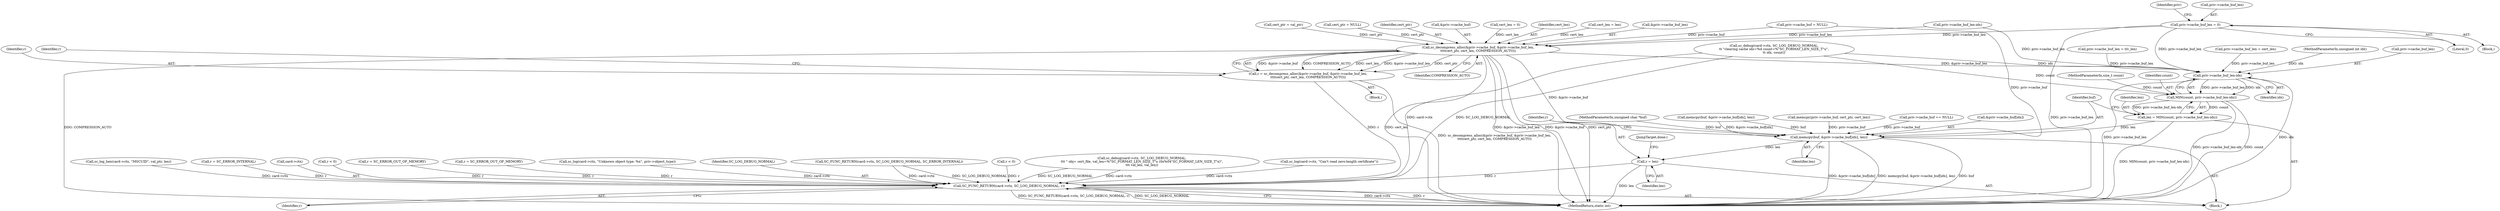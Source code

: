digraph "0_OpenSC_8fe377e93b4b56060e5bbfb6f3142ceaeca744fa_3@pointer" {
"1000223" [label="(Call,priv->cache_buf_len = 0)"];
"1000514" [label="(Call,sc_decompress_alloc(&priv->cache_buf, &priv->cache_buf_len,\n\t\t\t\tcert_ptr, cert_len, COMPRESSION_AUTO))"];
"1000512" [label="(Call,r = sc_decompress_alloc(&priv->cache_buf, &priv->cache_buf_len,\n\t\t\t\tcert_ptr, cert_len, COMPRESSION_AUTO))"];
"1000621" [label="(Call,SC_FUNC_RETURN(card->ctx, SC_LOG_DEBUG_NORMAL, r))"];
"1000595" [label="(Call,priv->cache_buf_len-idx)"];
"1000593" [label="(Call,MIN(count, priv->cache_buf_len-idx))"];
"1000591" [label="(Call,len = MIN(count, priv->cache_buf_len-idx))"];
"1000600" [label="(Call,memcpy(buf, &priv->cache_buf[idx], len))"];
"1000609" [label="(Call,r = len)"];
"1000611" [label="(Identifier,len)"];
"1000234" [label="(Call,SC_FUNC_RETURN(card->ctx, SC_LOG_DEBUG_NORMAL, SC_ERROR_INTERNAL))"];
"1000488" [label="(Call,sc_log_hex(card->ctx, \"MSCUID\", val_ptr, len))"];
"1000601" [label="(Identifier,buf)"];
"1000582" [label="(Call,r = SC_ERROR_INTERNAL)"];
"1000622" [label="(Call,card->ctx)"];
"1000112" [label="(MethodParameterIn,unsigned char *buf)"];
"1000621" [label="(Call,SC_FUNC_RETURN(card->ctx, SC_LOG_DEBUG_NORMAL, r))"];
"1000512" [label="(Call,r = sc_decompress_alloc(&priv->cache_buf, &priv->cache_buf_len,\n\t\t\t\tcert_ptr, cert_len, COMPRESSION_AUTO))"];
"1000574" [label="(Call,sc_log(card->ctx, \"Unknown object type: %x\", priv->object_type))"];
"1000627" [label="(MethodReturn,static int)"];
"1000459" [label="(Call,cert_len = len)"];
"1000552" [label="(Call,priv->cache_buf_len = cert_len)"];
"1000519" [label="(Call,&priv->cache_buf_len)"];
"1000524" [label="(Identifier,cert_len)"];
"1000218" [label="(Call,priv->cache_buf = NULL)"];
"1000186" [label="(Call,memcpy(buf, &priv->cache_buf[idx], len))"];
"1000113" [label="(MethodParameterIn,size_t count)"];
"1000599" [label="(Identifier,idx)"];
"1000181" [label="(Call,priv->cache_buf_len-idx)"];
"1000223" [label="(Call,priv->cache_buf_len = 0)"];
"1000231" [label="(Identifier,priv)"];
"1000115" [label="(Block,)"];
"1000557" [label="(Call,memcpy(priv->cache_buf, cert_ptr, cert_len))"];
"1000462" [label="(Call,cert_ptr = val_ptr)"];
"1000591" [label="(Call,len = MIN(count, priv->cache_buf_len-idx))"];
"1000111" [label="(MethodParameterIn,unsigned int idx)"];
"1000595" [label="(Call,priv->cache_buf_len-idx)"];
"1000600" [label="(Call,memcpy(buf, &priv->cache_buf[idx], len))"];
"1000227" [label="(Literal,0)"];
"1000511" [label="(Block,)"];
"1000513" [label="(Identifier,r)"];
"1000625" [label="(Identifier,SC_LOG_DEBUG_NORMAL)"];
"1000609" [label="(Call,r = len)"];
"1000596" [label="(Call,priv->cache_buf_len)"];
"1000594" [label="(Identifier,count)"];
"1000405" [label="(Call,cert_ptr = NULL)"];
"1000287" [label="(Call,priv->cache_buf == NULL)"];
"1000608" [label="(Identifier,len)"];
"1000592" [label="(Identifier,len)"];
"1000602" [label="(Call,&priv->cache_buf[idx])"];
"1000250" [label="(Call,r < 0)"];
"1000612" [label="(JumpTarget,done:)"];
"1000610" [label="(Identifier,r)"];
"1000527" [label="(Identifier,r)"];
"1000394" [label="(Call,sc_debug(card->ctx, SC_LOG_DEBUG_NORMAL,\n\t\t\t \" obj= cert_file, val_len=%\"SC_FORMAT_LEN_SIZE_T\"u (0x%04\"SC_FORMAT_LEN_SIZE_T\"x)\",\n\t\t\t val_len, val_len))"];
"1000593" [label="(Call,MIN(count, priv->cache_buf_len-idx))"];
"1000525" [label="(Identifier,COMPRESSION_AUTO)"];
"1000224" [label="(Call,priv->cache_buf_len)"];
"1000523" [label="(Identifier,cert_ptr)"];
"1000514" [label="(Call,sc_decompress_alloc(&priv->cache_buf, &priv->cache_buf_len,\n\t\t\t\tcert_ptr, cert_len, COMPRESSION_AUTO))"];
"1000565" [label="(Call,sc_log(card->ctx, \"Can't read zero-length certificate\"))"];
"1000201" [label="(Call,sc_debug(card->ctx, SC_LOG_DEBUG_NORMAL,\n\t\t \"clearing cache idx=%d count=%\"SC_FORMAT_LEN_SIZE_T\"u\",\n\t\t idx, count))"];
"1000265" [label="(Call,r < 0)"];
"1000548" [label="(Call,r = SC_ERROR_OUT_OF_MEMORY)"];
"1000297" [label="(Call,priv->cache_buf_len = tlv_len)"];
"1000293" [label="(Call,r = SC_ERROR_OUT_OF_MEMORY)"];
"1000213" [label="(Block,)"];
"1000515" [label="(Call,&priv->cache_buf)"];
"1000402" [label="(Call,cert_len = 0)"];
"1000626" [label="(Identifier,r)"];
"1000223" -> "1000213"  [label="AST: "];
"1000223" -> "1000227"  [label="CFG: "];
"1000224" -> "1000223"  [label="AST: "];
"1000227" -> "1000223"  [label="AST: "];
"1000231" -> "1000223"  [label="CFG: "];
"1000223" -> "1000627"  [label="DDG: priv->cache_buf_len"];
"1000223" -> "1000514"  [label="DDG: priv->cache_buf_len"];
"1000223" -> "1000595"  [label="DDG: priv->cache_buf_len"];
"1000514" -> "1000512"  [label="AST: "];
"1000514" -> "1000525"  [label="CFG: "];
"1000515" -> "1000514"  [label="AST: "];
"1000519" -> "1000514"  [label="AST: "];
"1000523" -> "1000514"  [label="AST: "];
"1000524" -> "1000514"  [label="AST: "];
"1000525" -> "1000514"  [label="AST: "];
"1000512" -> "1000514"  [label="CFG: "];
"1000514" -> "1000627"  [label="DDG: COMPRESSION_AUTO"];
"1000514" -> "1000627"  [label="DDG: cert_len"];
"1000514" -> "1000627"  [label="DDG: &priv->cache_buf_len"];
"1000514" -> "1000627"  [label="DDG: &priv->cache_buf"];
"1000514" -> "1000627"  [label="DDG: cert_ptr"];
"1000514" -> "1000512"  [label="DDG: &priv->cache_buf"];
"1000514" -> "1000512"  [label="DDG: COMPRESSION_AUTO"];
"1000514" -> "1000512"  [label="DDG: cert_len"];
"1000514" -> "1000512"  [label="DDG: &priv->cache_buf_len"];
"1000514" -> "1000512"  [label="DDG: cert_ptr"];
"1000218" -> "1000514"  [label="DDG: priv->cache_buf"];
"1000181" -> "1000514"  [label="DDG: priv->cache_buf_len"];
"1000462" -> "1000514"  [label="DDG: cert_ptr"];
"1000405" -> "1000514"  [label="DDG: cert_ptr"];
"1000459" -> "1000514"  [label="DDG: cert_len"];
"1000402" -> "1000514"  [label="DDG: cert_len"];
"1000514" -> "1000595"  [label="DDG: &priv->cache_buf_len"];
"1000514" -> "1000600"  [label="DDG: &priv->cache_buf"];
"1000512" -> "1000511"  [label="AST: "];
"1000513" -> "1000512"  [label="AST: "];
"1000527" -> "1000512"  [label="CFG: "];
"1000512" -> "1000627"  [label="DDG: sc_decompress_alloc(&priv->cache_buf, &priv->cache_buf_len,\n\t\t\t\tcert_ptr, cert_len, COMPRESSION_AUTO)"];
"1000512" -> "1000621"  [label="DDG: r"];
"1000621" -> "1000115"  [label="AST: "];
"1000621" -> "1000626"  [label="CFG: "];
"1000622" -> "1000621"  [label="AST: "];
"1000625" -> "1000621"  [label="AST: "];
"1000626" -> "1000621"  [label="AST: "];
"1000627" -> "1000621"  [label="CFG: "];
"1000621" -> "1000627"  [label="DDG: card->ctx"];
"1000621" -> "1000627"  [label="DDG: r"];
"1000621" -> "1000627"  [label="DDG: SC_FUNC_RETURN(card->ctx, SC_LOG_DEBUG_NORMAL, r)"];
"1000621" -> "1000627"  [label="DDG: SC_LOG_DEBUG_NORMAL"];
"1000574" -> "1000621"  [label="DDG: card->ctx"];
"1000488" -> "1000621"  [label="DDG: card->ctx"];
"1000234" -> "1000621"  [label="DDG: card->ctx"];
"1000234" -> "1000621"  [label="DDG: SC_LOG_DEBUG_NORMAL"];
"1000565" -> "1000621"  [label="DDG: card->ctx"];
"1000201" -> "1000621"  [label="DDG: card->ctx"];
"1000201" -> "1000621"  [label="DDG: SC_LOG_DEBUG_NORMAL"];
"1000394" -> "1000621"  [label="DDG: card->ctx"];
"1000394" -> "1000621"  [label="DDG: SC_LOG_DEBUG_NORMAL"];
"1000250" -> "1000621"  [label="DDG: r"];
"1000293" -> "1000621"  [label="DDG: r"];
"1000582" -> "1000621"  [label="DDG: r"];
"1000609" -> "1000621"  [label="DDG: r"];
"1000265" -> "1000621"  [label="DDG: r"];
"1000548" -> "1000621"  [label="DDG: r"];
"1000595" -> "1000593"  [label="AST: "];
"1000595" -> "1000599"  [label="CFG: "];
"1000596" -> "1000595"  [label="AST: "];
"1000599" -> "1000595"  [label="AST: "];
"1000593" -> "1000595"  [label="CFG: "];
"1000595" -> "1000627"  [label="DDG: idx"];
"1000595" -> "1000627"  [label="DDG: priv->cache_buf_len"];
"1000595" -> "1000593"  [label="DDG: priv->cache_buf_len"];
"1000595" -> "1000593"  [label="DDG: idx"];
"1000181" -> "1000595"  [label="DDG: priv->cache_buf_len"];
"1000297" -> "1000595"  [label="DDG: priv->cache_buf_len"];
"1000552" -> "1000595"  [label="DDG: priv->cache_buf_len"];
"1000201" -> "1000595"  [label="DDG: idx"];
"1000111" -> "1000595"  [label="DDG: idx"];
"1000593" -> "1000591"  [label="AST: "];
"1000594" -> "1000593"  [label="AST: "];
"1000591" -> "1000593"  [label="CFG: "];
"1000593" -> "1000627"  [label="DDG: priv->cache_buf_len-idx"];
"1000593" -> "1000627"  [label="DDG: count"];
"1000593" -> "1000591"  [label="DDG: count"];
"1000593" -> "1000591"  [label="DDG: priv->cache_buf_len-idx"];
"1000201" -> "1000593"  [label="DDG: count"];
"1000113" -> "1000593"  [label="DDG: count"];
"1000591" -> "1000115"  [label="AST: "];
"1000592" -> "1000591"  [label="AST: "];
"1000601" -> "1000591"  [label="CFG: "];
"1000591" -> "1000627"  [label="DDG: MIN(count, priv->cache_buf_len-idx)"];
"1000591" -> "1000600"  [label="DDG: len"];
"1000600" -> "1000115"  [label="AST: "];
"1000600" -> "1000608"  [label="CFG: "];
"1000601" -> "1000600"  [label="AST: "];
"1000602" -> "1000600"  [label="AST: "];
"1000608" -> "1000600"  [label="AST: "];
"1000610" -> "1000600"  [label="CFG: "];
"1000600" -> "1000627"  [label="DDG: &priv->cache_buf[idx]"];
"1000600" -> "1000627"  [label="DDG: memcpy(buf, &priv->cache_buf[idx], len)"];
"1000600" -> "1000627"  [label="DDG: buf"];
"1000186" -> "1000600"  [label="DDG: buf"];
"1000186" -> "1000600"  [label="DDG: &priv->cache_buf[idx]"];
"1000112" -> "1000600"  [label="DDG: buf"];
"1000218" -> "1000600"  [label="DDG: priv->cache_buf"];
"1000557" -> "1000600"  [label="DDG: priv->cache_buf"];
"1000287" -> "1000600"  [label="DDG: priv->cache_buf"];
"1000600" -> "1000609"  [label="DDG: len"];
"1000609" -> "1000115"  [label="AST: "];
"1000609" -> "1000611"  [label="CFG: "];
"1000610" -> "1000609"  [label="AST: "];
"1000611" -> "1000609"  [label="AST: "];
"1000612" -> "1000609"  [label="CFG: "];
"1000609" -> "1000627"  [label="DDG: len"];
}
